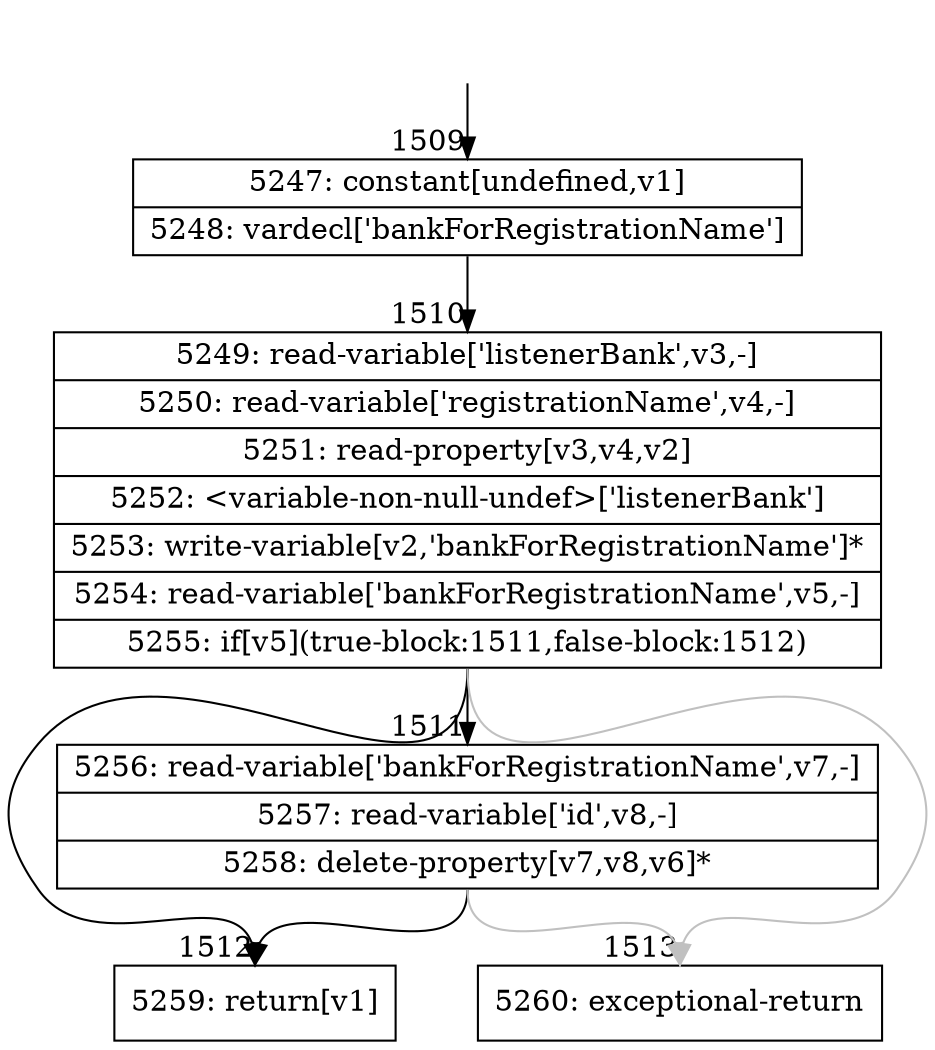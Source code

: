 digraph {
rankdir="TD"
BB_entry99[shape=none,label=""];
BB_entry99 -> BB1509 [tailport=s, headport=n, headlabel="    1509"]
BB1509 [shape=record label="{5247: constant[undefined,v1]|5248: vardecl['bankForRegistrationName']}" ] 
BB1509 -> BB1510 [tailport=s, headport=n, headlabel="      1510"]
BB1510 [shape=record label="{5249: read-variable['listenerBank',v3,-]|5250: read-variable['registrationName',v4,-]|5251: read-property[v3,v4,v2]|5252: \<variable-non-null-undef\>['listenerBank']|5253: write-variable[v2,'bankForRegistrationName']*|5254: read-variable['bankForRegistrationName',v5,-]|5255: if[v5](true-block:1511,false-block:1512)}" ] 
BB1510 -> BB1511 [tailport=s, headport=n, headlabel="      1511"]
BB1510 -> BB1512 [tailport=s, headport=n, headlabel="      1512"]
BB1510 -> BB1513 [tailport=s, headport=n, color=gray, headlabel="      1513"]
BB1511 [shape=record label="{5256: read-variable['bankForRegistrationName',v7,-]|5257: read-variable['id',v8,-]|5258: delete-property[v7,v8,v6]*}" ] 
BB1511 -> BB1512 [tailport=s, headport=n]
BB1511 -> BB1513 [tailport=s, headport=n, color=gray]
BB1512 [shape=record label="{5259: return[v1]}" ] 
BB1513 [shape=record label="{5260: exceptional-return}" ] 
//#$~ 2812
}
